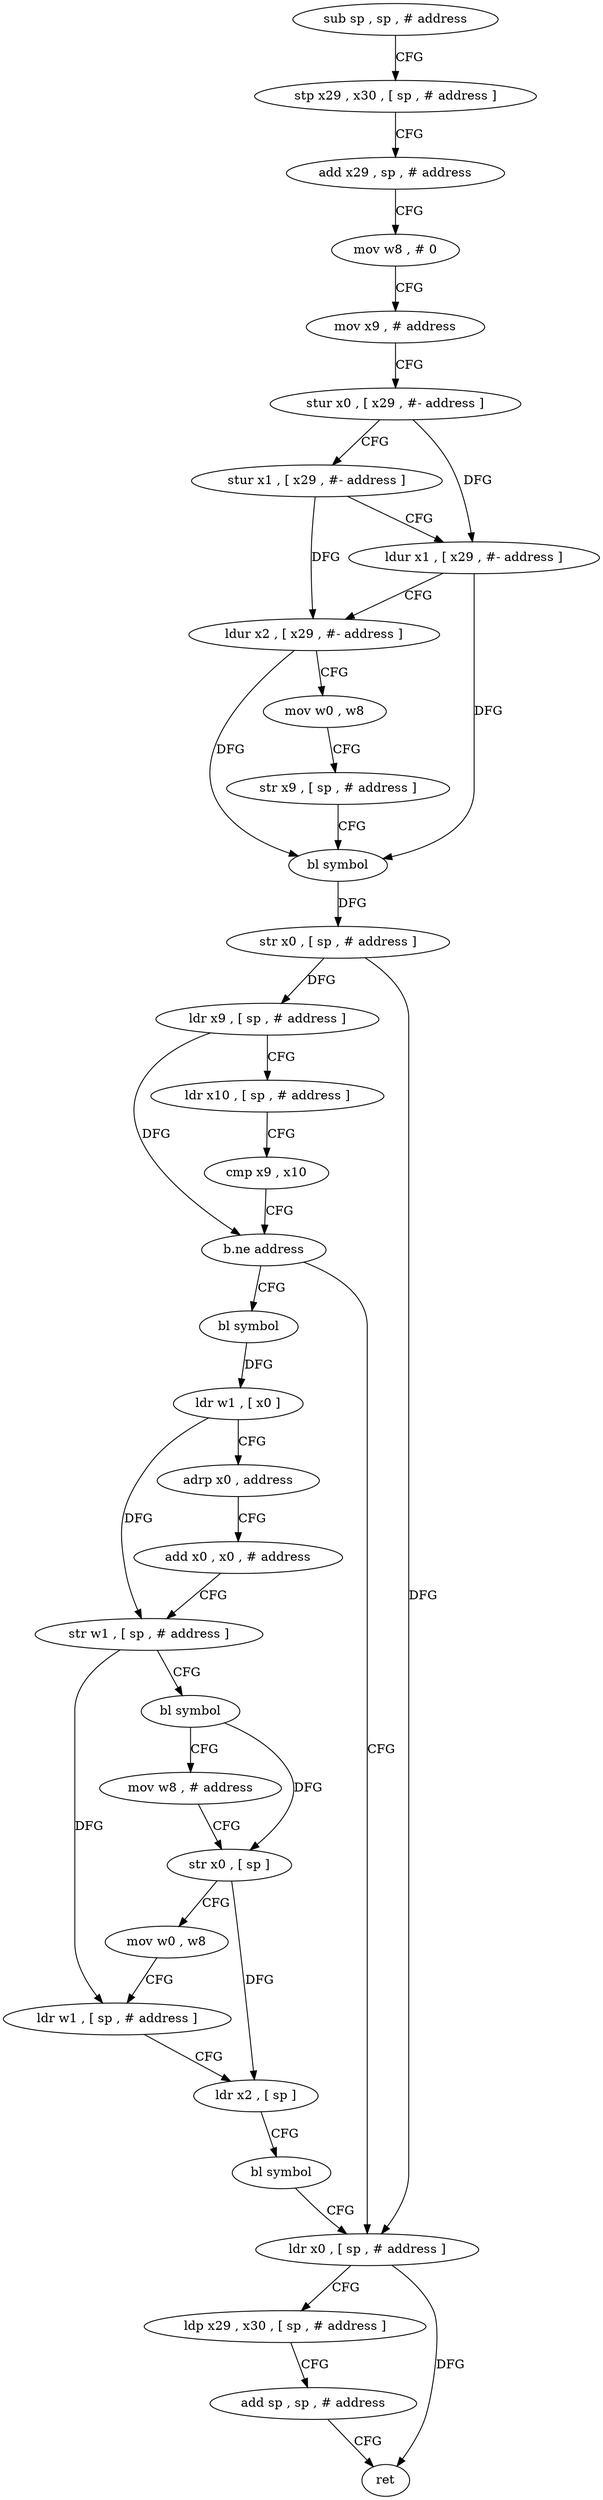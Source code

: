 digraph "func" {
"4205512" [label = "sub sp , sp , # address" ]
"4205516" [label = "stp x29 , x30 , [ sp , # address ]" ]
"4205520" [label = "add x29 , sp , # address" ]
"4205524" [label = "mov w8 , # 0" ]
"4205528" [label = "mov x9 , # address" ]
"4205532" [label = "stur x0 , [ x29 , #- address ]" ]
"4205536" [label = "stur x1 , [ x29 , #- address ]" ]
"4205540" [label = "ldur x1 , [ x29 , #- address ]" ]
"4205544" [label = "ldur x2 , [ x29 , #- address ]" ]
"4205548" [label = "mov w0 , w8" ]
"4205552" [label = "str x9 , [ sp , # address ]" ]
"4205556" [label = "bl symbol" ]
"4205560" [label = "str x0 , [ sp , # address ]" ]
"4205564" [label = "ldr x9 , [ sp , # address ]" ]
"4205568" [label = "ldr x10 , [ sp , # address ]" ]
"4205572" [label = "cmp x9 , x10" ]
"4205576" [label = "b.ne address" ]
"4205628" [label = "ldr x0 , [ sp , # address ]" ]
"4205580" [label = "bl symbol" ]
"4205632" [label = "ldp x29 , x30 , [ sp , # address ]" ]
"4205636" [label = "add sp , sp , # address" ]
"4205640" [label = "ret" ]
"4205584" [label = "ldr w1 , [ x0 ]" ]
"4205588" [label = "adrp x0 , address" ]
"4205592" [label = "add x0 , x0 , # address" ]
"4205596" [label = "str w1 , [ sp , # address ]" ]
"4205600" [label = "bl symbol" ]
"4205604" [label = "mov w8 , # address" ]
"4205608" [label = "str x0 , [ sp ]" ]
"4205612" [label = "mov w0 , w8" ]
"4205616" [label = "ldr w1 , [ sp , # address ]" ]
"4205620" [label = "ldr x2 , [ sp ]" ]
"4205624" [label = "bl symbol" ]
"4205512" -> "4205516" [ label = "CFG" ]
"4205516" -> "4205520" [ label = "CFG" ]
"4205520" -> "4205524" [ label = "CFG" ]
"4205524" -> "4205528" [ label = "CFG" ]
"4205528" -> "4205532" [ label = "CFG" ]
"4205532" -> "4205536" [ label = "CFG" ]
"4205532" -> "4205540" [ label = "DFG" ]
"4205536" -> "4205540" [ label = "CFG" ]
"4205536" -> "4205544" [ label = "DFG" ]
"4205540" -> "4205544" [ label = "CFG" ]
"4205540" -> "4205556" [ label = "DFG" ]
"4205544" -> "4205548" [ label = "CFG" ]
"4205544" -> "4205556" [ label = "DFG" ]
"4205548" -> "4205552" [ label = "CFG" ]
"4205552" -> "4205556" [ label = "CFG" ]
"4205556" -> "4205560" [ label = "DFG" ]
"4205560" -> "4205564" [ label = "DFG" ]
"4205560" -> "4205628" [ label = "DFG" ]
"4205564" -> "4205568" [ label = "CFG" ]
"4205564" -> "4205576" [ label = "DFG" ]
"4205568" -> "4205572" [ label = "CFG" ]
"4205572" -> "4205576" [ label = "CFG" ]
"4205576" -> "4205628" [ label = "CFG" ]
"4205576" -> "4205580" [ label = "CFG" ]
"4205628" -> "4205632" [ label = "CFG" ]
"4205628" -> "4205640" [ label = "DFG" ]
"4205580" -> "4205584" [ label = "DFG" ]
"4205632" -> "4205636" [ label = "CFG" ]
"4205636" -> "4205640" [ label = "CFG" ]
"4205584" -> "4205588" [ label = "CFG" ]
"4205584" -> "4205596" [ label = "DFG" ]
"4205588" -> "4205592" [ label = "CFG" ]
"4205592" -> "4205596" [ label = "CFG" ]
"4205596" -> "4205600" [ label = "CFG" ]
"4205596" -> "4205616" [ label = "DFG" ]
"4205600" -> "4205604" [ label = "CFG" ]
"4205600" -> "4205608" [ label = "DFG" ]
"4205604" -> "4205608" [ label = "CFG" ]
"4205608" -> "4205612" [ label = "CFG" ]
"4205608" -> "4205620" [ label = "DFG" ]
"4205612" -> "4205616" [ label = "CFG" ]
"4205616" -> "4205620" [ label = "CFG" ]
"4205620" -> "4205624" [ label = "CFG" ]
"4205624" -> "4205628" [ label = "CFG" ]
}
